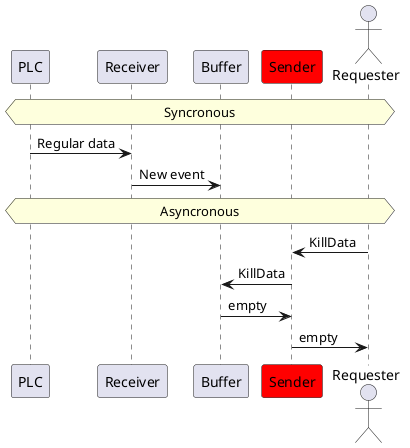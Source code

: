 @startuml
participant PLC
participant Receiver
participant Buffer
participant Sender #red
actor Requester
hnote across:Syncronous 
PLC -> Receiver : Regular data
Receiver -> Buffer : New event
hnote across:Asyncronous 
Requester -> Sender : KillData
Sender -> Buffer : KillData
Buffer -> Sender : empty
Sender -> Requester : empty

@endumls